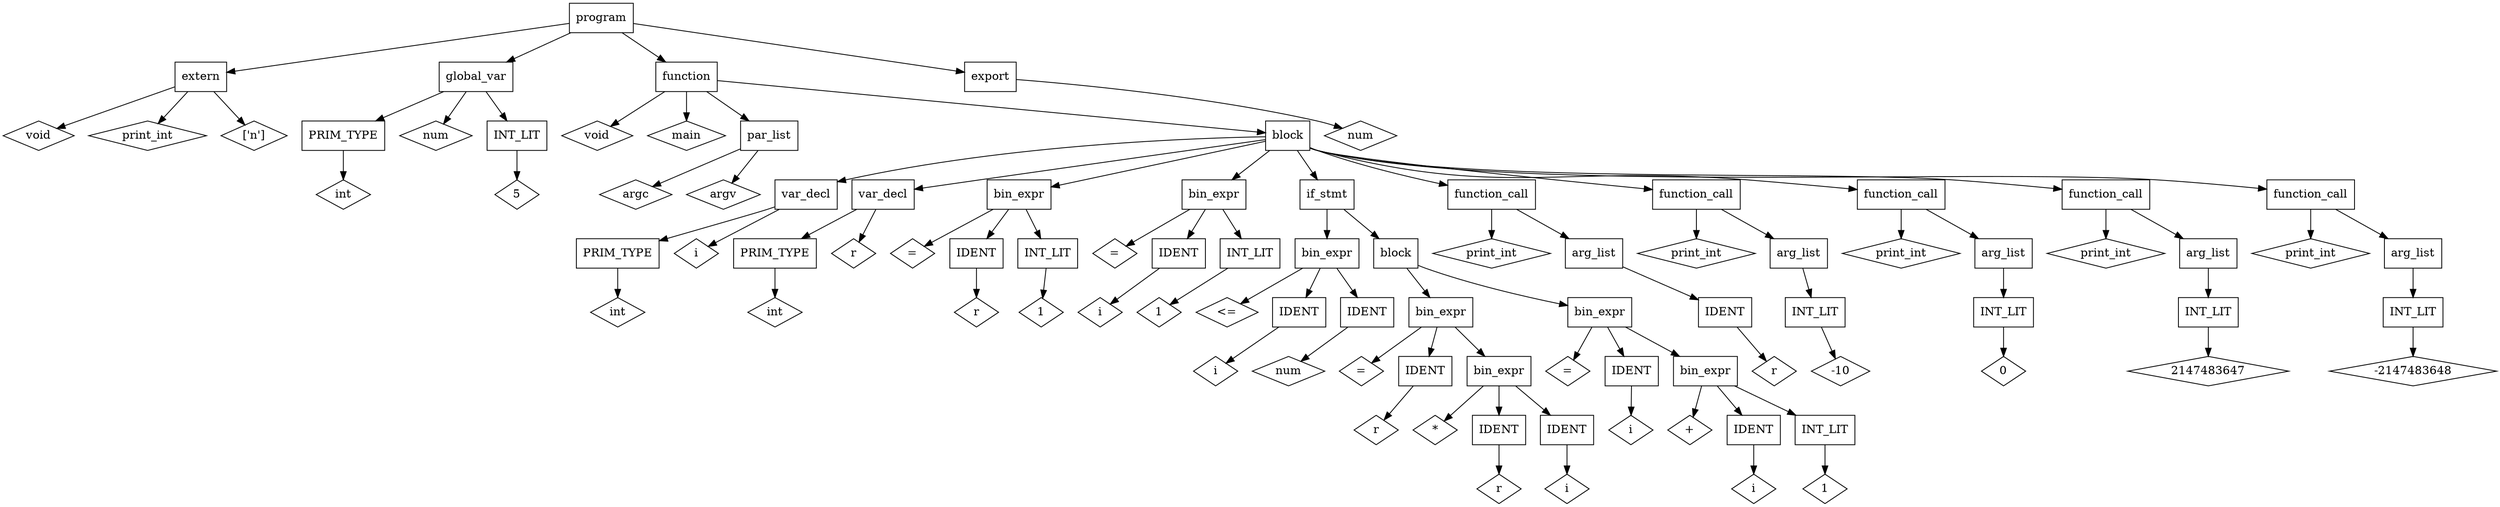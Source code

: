digraph parse_tree {
    node [shape = box];
    node0 [label = "program"]
    node0 -> node1
    node0 -> node2
    node0 -> node3
    node0 -> node4
    node1 [label = "extern"]
    node1 -> node5
    node1 -> node6
    node1 -> node7
    node5 [label = "void", shape = "diamond"]
    node6 [label = "print_int", shape = "diamond"]
    node7 [label = "['n']", shape = "diamond"]
    node2 [label = "global_var"]
    node2 -> node8
    node2 -> node9
    node2 -> node10
    node8 [label = "PRIM_TYPE"]
    node8 -> node11
    node11 [label = "int", shape = "diamond"]
    node9 [label = "num", shape = "diamond"]
    node10 [label = "INT_LIT"]
    node10 -> node12
    node12 [label = "5", shape = "diamond"]
    node3 [label = "function"]
    node3 -> node13
    node3 -> node14
    node3 -> node15
    node3 -> node16
    node13 [label = "void", shape = "diamond"]
    node14 [label = "main", shape = "diamond"]
    node15 [label = "par_list"]
    node15 -> node17
    node15 -> node18
    node17 [label = "argc", shape = "diamond"]
    node18 [label = "argv", shape = "diamond"]
    node16 [label = "block"]
    node16 -> node19
    node16 -> node20
    node16 -> node21
    node16 -> node22
    node16 -> node23
    node16 -> node24
    node16 -> node25
    node16 -> node26
    node16 -> node27
    node16 -> node28
    node19 [label = "var_decl"]
    node19 -> node29
    node19 -> node30
    node29 [label = "PRIM_TYPE"]
    node29 -> node31
    node31 [label = "int", shape = "diamond"]
    node30 [label = "i", shape = "diamond"]
    node20 [label = "var_decl"]
    node20 -> node32
    node20 -> node33
    node32 [label = "PRIM_TYPE"]
    node32 -> node34
    node34 [label = "int", shape = "diamond"]
    node33 [label = "r", shape = "diamond"]
    node21 [label = "bin_expr"]
    node21 -> node35
    node21 -> node36
    node21 -> node37
    node35 [label = "=", shape = "diamond"]
    node36 [label = "IDENT"]
    node36 -> node38
    node38 [label = "r", shape = "diamond"]
    node37 [label = "INT_LIT"]
    node37 -> node39
    node39 [label = "1", shape = "diamond"]
    node22 [label = "bin_expr"]
    node22 -> node40
    node22 -> node41
    node22 -> node42
    node40 [label = "=", shape = "diamond"]
    node41 [label = "IDENT"]
    node41 -> node43
    node43 [label = "i", shape = "diamond"]
    node42 [label = "INT_LIT"]
    node42 -> node44
    node44 [label = "1", shape = "diamond"]
    node23 [label = "if_stmt"]
    node23 -> node45
    node23 -> node46
    node45 [label = "bin_expr"]
    node45 -> node47
    node45 -> node48
    node45 -> node49
    node47 [label = "<=", shape = "diamond"]
    node48 [label = "IDENT"]
    node48 -> node50
    node50 [label = "i", shape = "diamond"]
    node49 [label = "IDENT"]
    node49 -> node51
    node51 [label = "num", shape = "diamond"]
    node46 [label = "block"]
    node46 -> node52
    node46 -> node53
    node52 [label = "bin_expr"]
    node52 -> node54
    node52 -> node55
    node52 -> node56
    node54 [label = "=", shape = "diamond"]
    node55 [label = "IDENT"]
    node55 -> node57
    node57 [label = "r", shape = "diamond"]
    node56 [label = "bin_expr"]
    node56 -> node58
    node56 -> node59
    node56 -> node60
    node58 [label = "*", shape = "diamond"]
    node59 [label = "IDENT"]
    node59 -> node61
    node61 [label = "r", shape = "diamond"]
    node60 [label = "IDENT"]
    node60 -> node62
    node62 [label = "i", shape = "diamond"]
    node53 [label = "bin_expr"]
    node53 -> node63
    node53 -> node64
    node53 -> node65
    node63 [label = "=", shape = "diamond"]
    node64 [label = "IDENT"]
    node64 -> node66
    node66 [label = "i", shape = "diamond"]
    node65 [label = "bin_expr"]
    node65 -> node67
    node65 -> node68
    node65 -> node69
    node67 [label = "+", shape = "diamond"]
    node68 [label = "IDENT"]
    node68 -> node70
    node70 [label = "i", shape = "diamond"]
    node69 [label = "INT_LIT"]
    node69 -> node71
    node71 [label = "1", shape = "diamond"]
    node24 [label = "function_call"]
    node24 -> node72
    node24 -> node73
    node72 [label = "print_int", shape = "diamond"]
    node73 [label = "arg_list"]
    node73 -> node74
    node74 [label = "IDENT"]
    node74 -> node75
    node75 [label = "r", shape = "diamond"]
    node25 [label = "function_call"]
    node25 -> node76
    node25 -> node77
    node76 [label = "print_int", shape = "diamond"]
    node77 [label = "arg_list"]
    node77 -> node78
    node78 [label = "INT_LIT"]
    node78 -> node79
    node79 [label = "-10", shape = "diamond"]
    node26 [label = "function_call"]
    node26 -> node80
    node26 -> node81
    node80 [label = "print_int", shape = "diamond"]
    node81 [label = "arg_list"]
    node81 -> node82
    node82 [label = "INT_LIT"]
    node82 -> node83
    node83 [label = "0", shape = "diamond"]
    node27 [label = "function_call"]
    node27 -> node84
    node27 -> node85
    node84 [label = "print_int", shape = "diamond"]
    node85 [label = "arg_list"]
    node85 -> node86
    node86 [label = "INT_LIT"]
    node86 -> node87
    node87 [label = "2147483647", shape = "diamond"]
    node28 [label = "function_call"]
    node28 -> node88
    node28 -> node89
    node88 [label = "print_int", shape = "diamond"]
    node89 [label = "arg_list"]
    node89 -> node90
    node90 [label = "INT_LIT"]
    node90 -> node91
    node91 [label = "-2147483648", shape = "diamond"]
    node4 [label = "export"]
    node4 -> node92
    node92 [label = "num", shape = "diamond"]
}
